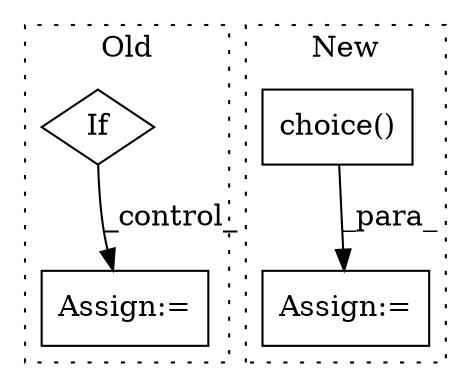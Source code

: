digraph G {
subgraph cluster0 {
1 [label="If" a="96" s="1604" l="3" shape="diamond"];
3 [label="Assign:=" a="68" s="1646" l="67" shape="box"];
label = "Old";
style="dotted";
}
subgraph cluster1 {
2 [label="choice()" a="75" s="1215,1243" l="14,1" shape="box"];
4 [label="Assign:=" a="68" s="1212" l="3" shape="box"];
label = "New";
style="dotted";
}
1 -> 3 [label="_control_"];
2 -> 4 [label="_para_"];
}